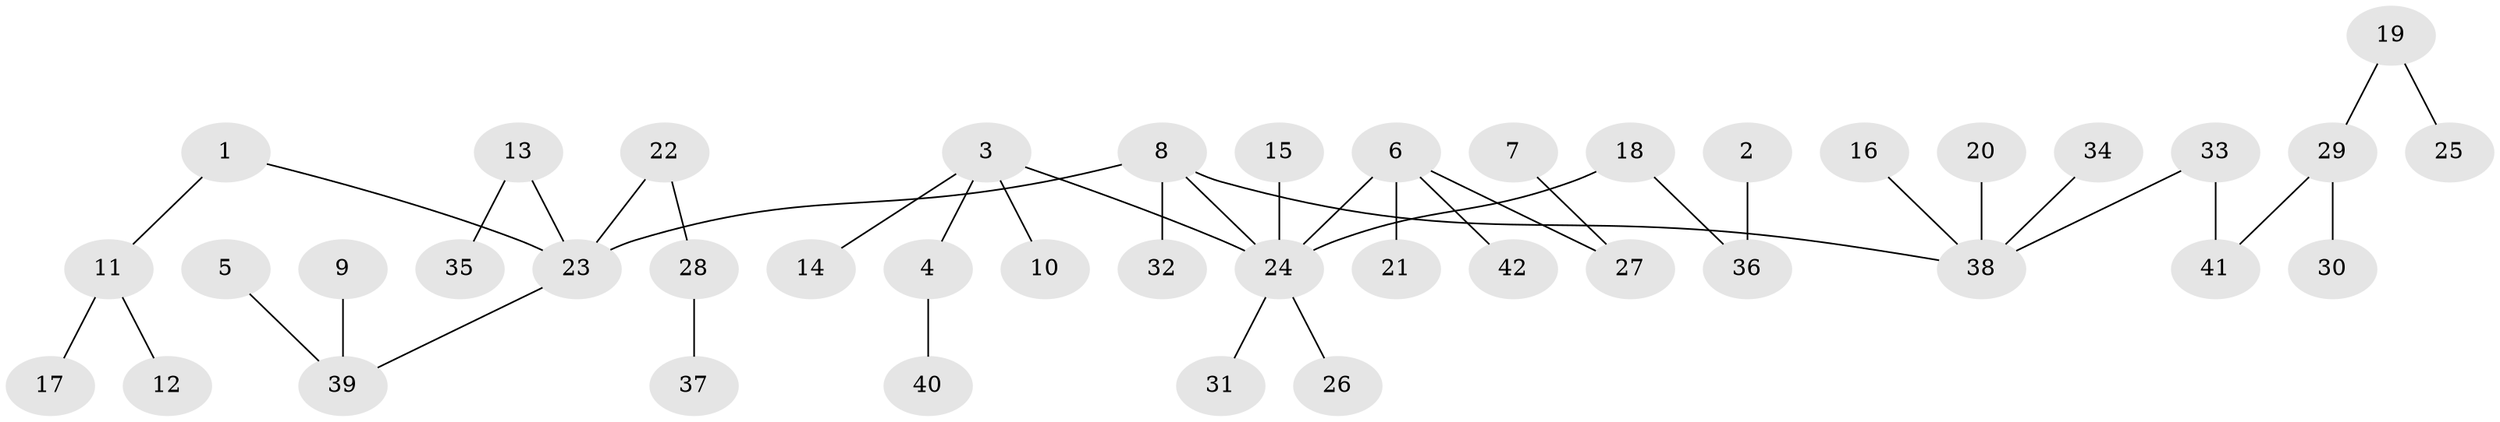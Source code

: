 // original degree distribution, {10: 0.007246376811594203, 7: 0.014492753623188406, 6: 0.014492753623188406, 4: 0.036231884057971016, 3: 0.15942028985507245, 2: 0.2463768115942029, 5: 0.021739130434782608, 1: 0.5}
// Generated by graph-tools (version 1.1) at 2025/37/03/04/25 23:37:29]
// undirected, 42 vertices, 41 edges
graph export_dot {
  node [color=gray90,style=filled];
  1;
  2;
  3;
  4;
  5;
  6;
  7;
  8;
  9;
  10;
  11;
  12;
  13;
  14;
  15;
  16;
  17;
  18;
  19;
  20;
  21;
  22;
  23;
  24;
  25;
  26;
  27;
  28;
  29;
  30;
  31;
  32;
  33;
  34;
  35;
  36;
  37;
  38;
  39;
  40;
  41;
  42;
  1 -- 11 [weight=1.0];
  1 -- 23 [weight=1.0];
  2 -- 36 [weight=1.0];
  3 -- 4 [weight=1.0];
  3 -- 10 [weight=1.0];
  3 -- 14 [weight=1.0];
  3 -- 24 [weight=1.0];
  4 -- 40 [weight=1.0];
  5 -- 39 [weight=1.0];
  6 -- 21 [weight=1.0];
  6 -- 24 [weight=1.0];
  6 -- 27 [weight=1.0];
  6 -- 42 [weight=1.0];
  7 -- 27 [weight=1.0];
  8 -- 23 [weight=1.0];
  8 -- 24 [weight=1.0];
  8 -- 32 [weight=1.0];
  8 -- 38 [weight=1.0];
  9 -- 39 [weight=1.0];
  11 -- 12 [weight=1.0];
  11 -- 17 [weight=1.0];
  13 -- 23 [weight=1.0];
  13 -- 35 [weight=1.0];
  15 -- 24 [weight=1.0];
  16 -- 38 [weight=1.0];
  18 -- 24 [weight=1.0];
  18 -- 36 [weight=1.0];
  19 -- 25 [weight=1.0];
  19 -- 29 [weight=1.0];
  20 -- 38 [weight=1.0];
  22 -- 23 [weight=1.0];
  22 -- 28 [weight=1.0];
  23 -- 39 [weight=1.0];
  24 -- 26 [weight=1.0];
  24 -- 31 [weight=1.0];
  28 -- 37 [weight=1.0];
  29 -- 30 [weight=1.0];
  29 -- 41 [weight=1.0];
  33 -- 38 [weight=1.0];
  33 -- 41 [weight=1.0];
  34 -- 38 [weight=1.0];
}
